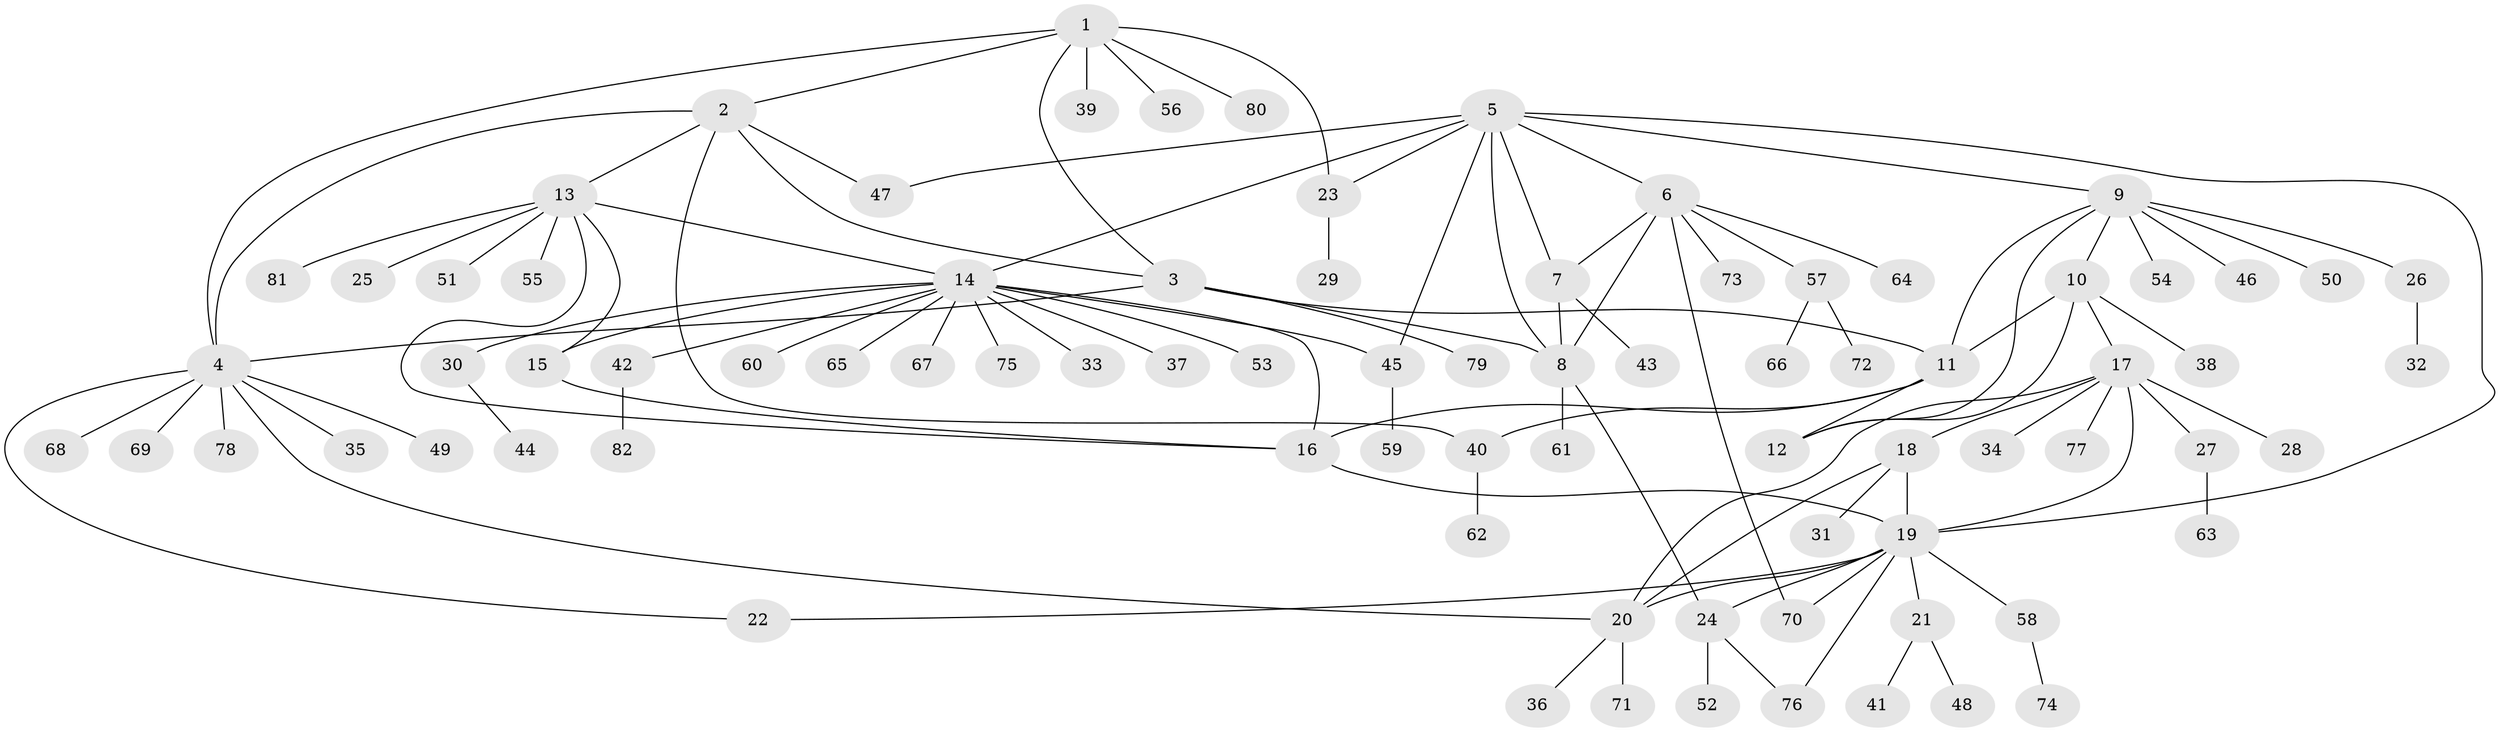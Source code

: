 // Generated by graph-tools (version 1.1) at 2025/02/03/09/25 03:02:49]
// undirected, 82 vertices, 110 edges
graph export_dot {
graph [start="1"]
  node [color=gray90,style=filled];
  1;
  2;
  3;
  4;
  5;
  6;
  7;
  8;
  9;
  10;
  11;
  12;
  13;
  14;
  15;
  16;
  17;
  18;
  19;
  20;
  21;
  22;
  23;
  24;
  25;
  26;
  27;
  28;
  29;
  30;
  31;
  32;
  33;
  34;
  35;
  36;
  37;
  38;
  39;
  40;
  41;
  42;
  43;
  44;
  45;
  46;
  47;
  48;
  49;
  50;
  51;
  52;
  53;
  54;
  55;
  56;
  57;
  58;
  59;
  60;
  61;
  62;
  63;
  64;
  65;
  66;
  67;
  68;
  69;
  70;
  71;
  72;
  73;
  74;
  75;
  76;
  77;
  78;
  79;
  80;
  81;
  82;
  1 -- 2;
  1 -- 3;
  1 -- 4;
  1 -- 23;
  1 -- 39;
  1 -- 56;
  1 -- 80;
  2 -- 3;
  2 -- 4;
  2 -- 13;
  2 -- 40;
  2 -- 47;
  3 -- 4;
  3 -- 8;
  3 -- 11;
  3 -- 79;
  4 -- 20;
  4 -- 22;
  4 -- 35;
  4 -- 49;
  4 -- 68;
  4 -- 69;
  4 -- 78;
  5 -- 6;
  5 -- 7;
  5 -- 8;
  5 -- 9;
  5 -- 14;
  5 -- 19;
  5 -- 23;
  5 -- 45;
  5 -- 47;
  6 -- 7;
  6 -- 8;
  6 -- 57;
  6 -- 64;
  6 -- 70;
  6 -- 73;
  7 -- 8;
  7 -- 43;
  8 -- 24;
  8 -- 61;
  9 -- 10;
  9 -- 11;
  9 -- 12;
  9 -- 26;
  9 -- 46;
  9 -- 50;
  9 -- 54;
  10 -- 11;
  10 -- 12;
  10 -- 17;
  10 -- 38;
  11 -- 12;
  11 -- 16;
  11 -- 40;
  13 -- 14;
  13 -- 15;
  13 -- 16;
  13 -- 25;
  13 -- 51;
  13 -- 55;
  13 -- 81;
  14 -- 15;
  14 -- 16;
  14 -- 30;
  14 -- 33;
  14 -- 37;
  14 -- 42;
  14 -- 45;
  14 -- 53;
  14 -- 60;
  14 -- 65;
  14 -- 67;
  14 -- 75;
  15 -- 16;
  16 -- 19;
  17 -- 18;
  17 -- 19;
  17 -- 20;
  17 -- 27;
  17 -- 28;
  17 -- 34;
  17 -- 77;
  18 -- 19;
  18 -- 20;
  18 -- 31;
  19 -- 20;
  19 -- 21;
  19 -- 22;
  19 -- 24;
  19 -- 58;
  19 -- 70;
  19 -- 76;
  20 -- 36;
  20 -- 71;
  21 -- 41;
  21 -- 48;
  23 -- 29;
  24 -- 52;
  24 -- 76;
  26 -- 32;
  27 -- 63;
  30 -- 44;
  40 -- 62;
  42 -- 82;
  45 -- 59;
  57 -- 66;
  57 -- 72;
  58 -- 74;
}
